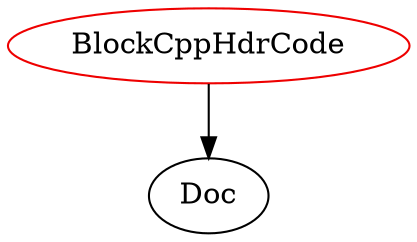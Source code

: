 digraph blockcpphdrcode{
BlockCppHdrCode -> Doc;
BlockCppHdrCode	[shape=oval, color=red2, label="BlockCppHdrCode"];
}
